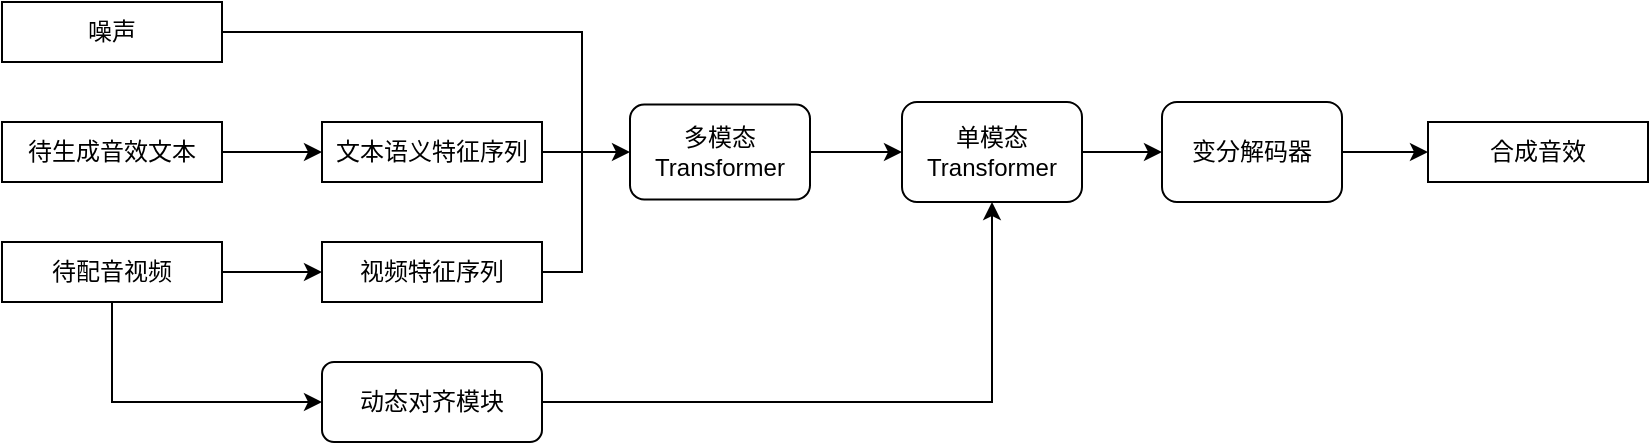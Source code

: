 <mxfile version="26.0.7">
  <diagram name="第 1 页" id="-HCOo4T3taG8tgxmJkk1">
    <mxGraphModel dx="1223" dy="419" grid="0" gridSize="10" guides="1" tooltips="1" connect="1" arrows="1" fold="1" page="1" pageScale="1" pageWidth="827" pageHeight="1169" math="0" shadow="0">
      <root>
        <mxCell id="0" />
        <mxCell id="1" parent="0" />
        <mxCell id="LQ_jMo2pA80N3eL7aysK-31" style="edgeStyle=orthogonalEdgeStyle;rounded=0;orthogonalLoop=1;jettySize=auto;html=1;exitX=1;exitY=0.5;exitDx=0;exitDy=0;" parent="1" source="LQ_jMo2pA80N3eL7aysK-1" target="LQ_jMo2pA80N3eL7aysK-5" edge="1">
          <mxGeometry relative="1" as="geometry" />
        </mxCell>
        <mxCell id="LQ_jMo2pA80N3eL7aysK-1" value="待生成音效文本" style="rounded=0;whiteSpace=wrap;html=1;" parent="1" vertex="1">
          <mxGeometry x="2" y="840" width="110" height="30" as="geometry" />
        </mxCell>
        <mxCell id="LQ_jMo2pA80N3eL7aysK-26" style="edgeStyle=orthogonalEdgeStyle;rounded=0;orthogonalLoop=1;jettySize=auto;html=1;entryX=0;entryY=0.5;entryDx=0;entryDy=0;" parent="1" source="LQ_jMo2pA80N3eL7aysK-3" target="LQ_jMo2pA80N3eL7aysK-23" edge="1">
          <mxGeometry relative="1" as="geometry">
            <Array as="points">
              <mxPoint x="57" y="980" />
            </Array>
          </mxGeometry>
        </mxCell>
        <mxCell id="LQ_jMo2pA80N3eL7aysK-29" style="edgeStyle=orthogonalEdgeStyle;rounded=0;orthogonalLoop=1;jettySize=auto;html=1;exitX=1;exitY=0.5;exitDx=0;exitDy=0;entryX=0;entryY=0.5;entryDx=0;entryDy=0;" parent="1" source="LQ_jMo2pA80N3eL7aysK-3" target="LQ_jMo2pA80N3eL7aysK-6" edge="1">
          <mxGeometry relative="1" as="geometry" />
        </mxCell>
        <mxCell id="LQ_jMo2pA80N3eL7aysK-3" value="待配音视频" style="rounded=0;whiteSpace=wrap;html=1;" parent="1" vertex="1">
          <mxGeometry x="2" y="900" width="110" height="30" as="geometry" />
        </mxCell>
        <mxCell id="LQ_jMo2pA80N3eL7aysK-25" style="edgeStyle=orthogonalEdgeStyle;rounded=0;orthogonalLoop=1;jettySize=auto;html=1;exitX=1;exitY=0.5;exitDx=0;exitDy=0;" parent="1" source="LQ_jMo2pA80N3eL7aysK-5" target="LQ_jMo2pA80N3eL7aysK-14" edge="1">
          <mxGeometry relative="1" as="geometry" />
        </mxCell>
        <mxCell id="LQ_jMo2pA80N3eL7aysK-5" value="文本语义特征序列" style="rounded=0;whiteSpace=wrap;html=1;" parent="1" vertex="1">
          <mxGeometry x="162" y="840" width="110" height="30" as="geometry" />
        </mxCell>
        <mxCell id="LQ_jMo2pA80N3eL7aysK-6" value="视频特征序列" style="rounded=0;whiteSpace=wrap;html=1;" parent="1" vertex="1">
          <mxGeometry x="162" y="900" width="110" height="30" as="geometry" />
        </mxCell>
        <mxCell id="LQ_jMo2pA80N3eL7aysK-24" style="edgeStyle=orthogonalEdgeStyle;rounded=0;orthogonalLoop=1;jettySize=auto;html=1;entryX=1;entryY=0.5;entryDx=0;entryDy=0;endArrow=none;endFill=0;" parent="1" source="LQ_jMo2pA80N3eL7aysK-7" target="LQ_jMo2pA80N3eL7aysK-6" edge="1">
          <mxGeometry relative="1" as="geometry" />
        </mxCell>
        <mxCell id="LQ_jMo2pA80N3eL7aysK-7" value="噪声" style="rounded=0;whiteSpace=wrap;html=1;" parent="1" vertex="1">
          <mxGeometry x="2" y="780" width="110" height="30" as="geometry" />
        </mxCell>
        <mxCell id="LQ_jMo2pA80N3eL7aysK-32" style="edgeStyle=orthogonalEdgeStyle;rounded=0;orthogonalLoop=1;jettySize=auto;html=1;exitX=1;exitY=0.5;exitDx=0;exitDy=0;entryX=0;entryY=0.5;entryDx=0;entryDy=0;" parent="1" source="LQ_jMo2pA80N3eL7aysK-14" target="LQ_jMo2pA80N3eL7aysK-20" edge="1">
          <mxGeometry relative="1" as="geometry" />
        </mxCell>
        <mxCell id="LQ_jMo2pA80N3eL7aysK-14" value="多模态Transformer" style="rounded=1;whiteSpace=wrap;html=1;" parent="1" vertex="1">
          <mxGeometry x="316" y="831.25" width="90" height="47.5" as="geometry" />
        </mxCell>
        <mxCell id="LQ_jMo2pA80N3eL7aysK-34" value="" style="edgeStyle=orthogonalEdgeStyle;rounded=0;orthogonalLoop=1;jettySize=auto;html=1;" parent="1" source="LQ_jMo2pA80N3eL7aysK-20" target="LQ_jMo2pA80N3eL7aysK-33" edge="1">
          <mxGeometry relative="1" as="geometry" />
        </mxCell>
        <mxCell id="LQ_jMo2pA80N3eL7aysK-20" value="单模态Transformer" style="rounded=1;whiteSpace=wrap;html=1;" parent="1" vertex="1">
          <mxGeometry x="452" y="830" width="90" height="50" as="geometry" />
        </mxCell>
        <mxCell id="LQ_jMo2pA80N3eL7aysK-28" style="edgeStyle=orthogonalEdgeStyle;rounded=0;orthogonalLoop=1;jettySize=auto;html=1;exitX=1;exitY=0.5;exitDx=0;exitDy=0;entryX=0.5;entryY=1;entryDx=0;entryDy=0;" parent="1" source="LQ_jMo2pA80N3eL7aysK-23" target="LQ_jMo2pA80N3eL7aysK-20" edge="1">
          <mxGeometry relative="1" as="geometry" />
        </mxCell>
        <mxCell id="LQ_jMo2pA80N3eL7aysK-23" value="动态对齐模块" style="rounded=1;whiteSpace=wrap;html=1;" parent="1" vertex="1">
          <mxGeometry x="162" y="960" width="110" height="40" as="geometry" />
        </mxCell>
        <mxCell id="LQ_jMo2pA80N3eL7aysK-36" value="" style="edgeStyle=orthogonalEdgeStyle;rounded=0;orthogonalLoop=1;jettySize=auto;html=1;" parent="1" source="LQ_jMo2pA80N3eL7aysK-33" target="LQ_jMo2pA80N3eL7aysK-35" edge="1">
          <mxGeometry relative="1" as="geometry" />
        </mxCell>
        <mxCell id="LQ_jMo2pA80N3eL7aysK-33" value="变分解码器" style="rounded=1;whiteSpace=wrap;html=1;" parent="1" vertex="1">
          <mxGeometry x="582" y="830" width="90" height="50" as="geometry" />
        </mxCell>
        <mxCell id="LQ_jMo2pA80N3eL7aysK-35" value="合成音效" style="rounded=0;whiteSpace=wrap;html=1;" parent="1" vertex="1">
          <mxGeometry x="715" y="840" width="110" height="30" as="geometry" />
        </mxCell>
      </root>
    </mxGraphModel>
  </diagram>
</mxfile>
